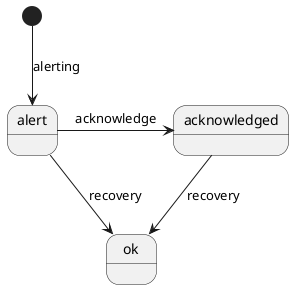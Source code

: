 @startuml

[*] --> alert : alerting
alert -> acknowledged : acknowledge
alert --> ok : recovery
acknowledged --> ok :recovery
@enduml
